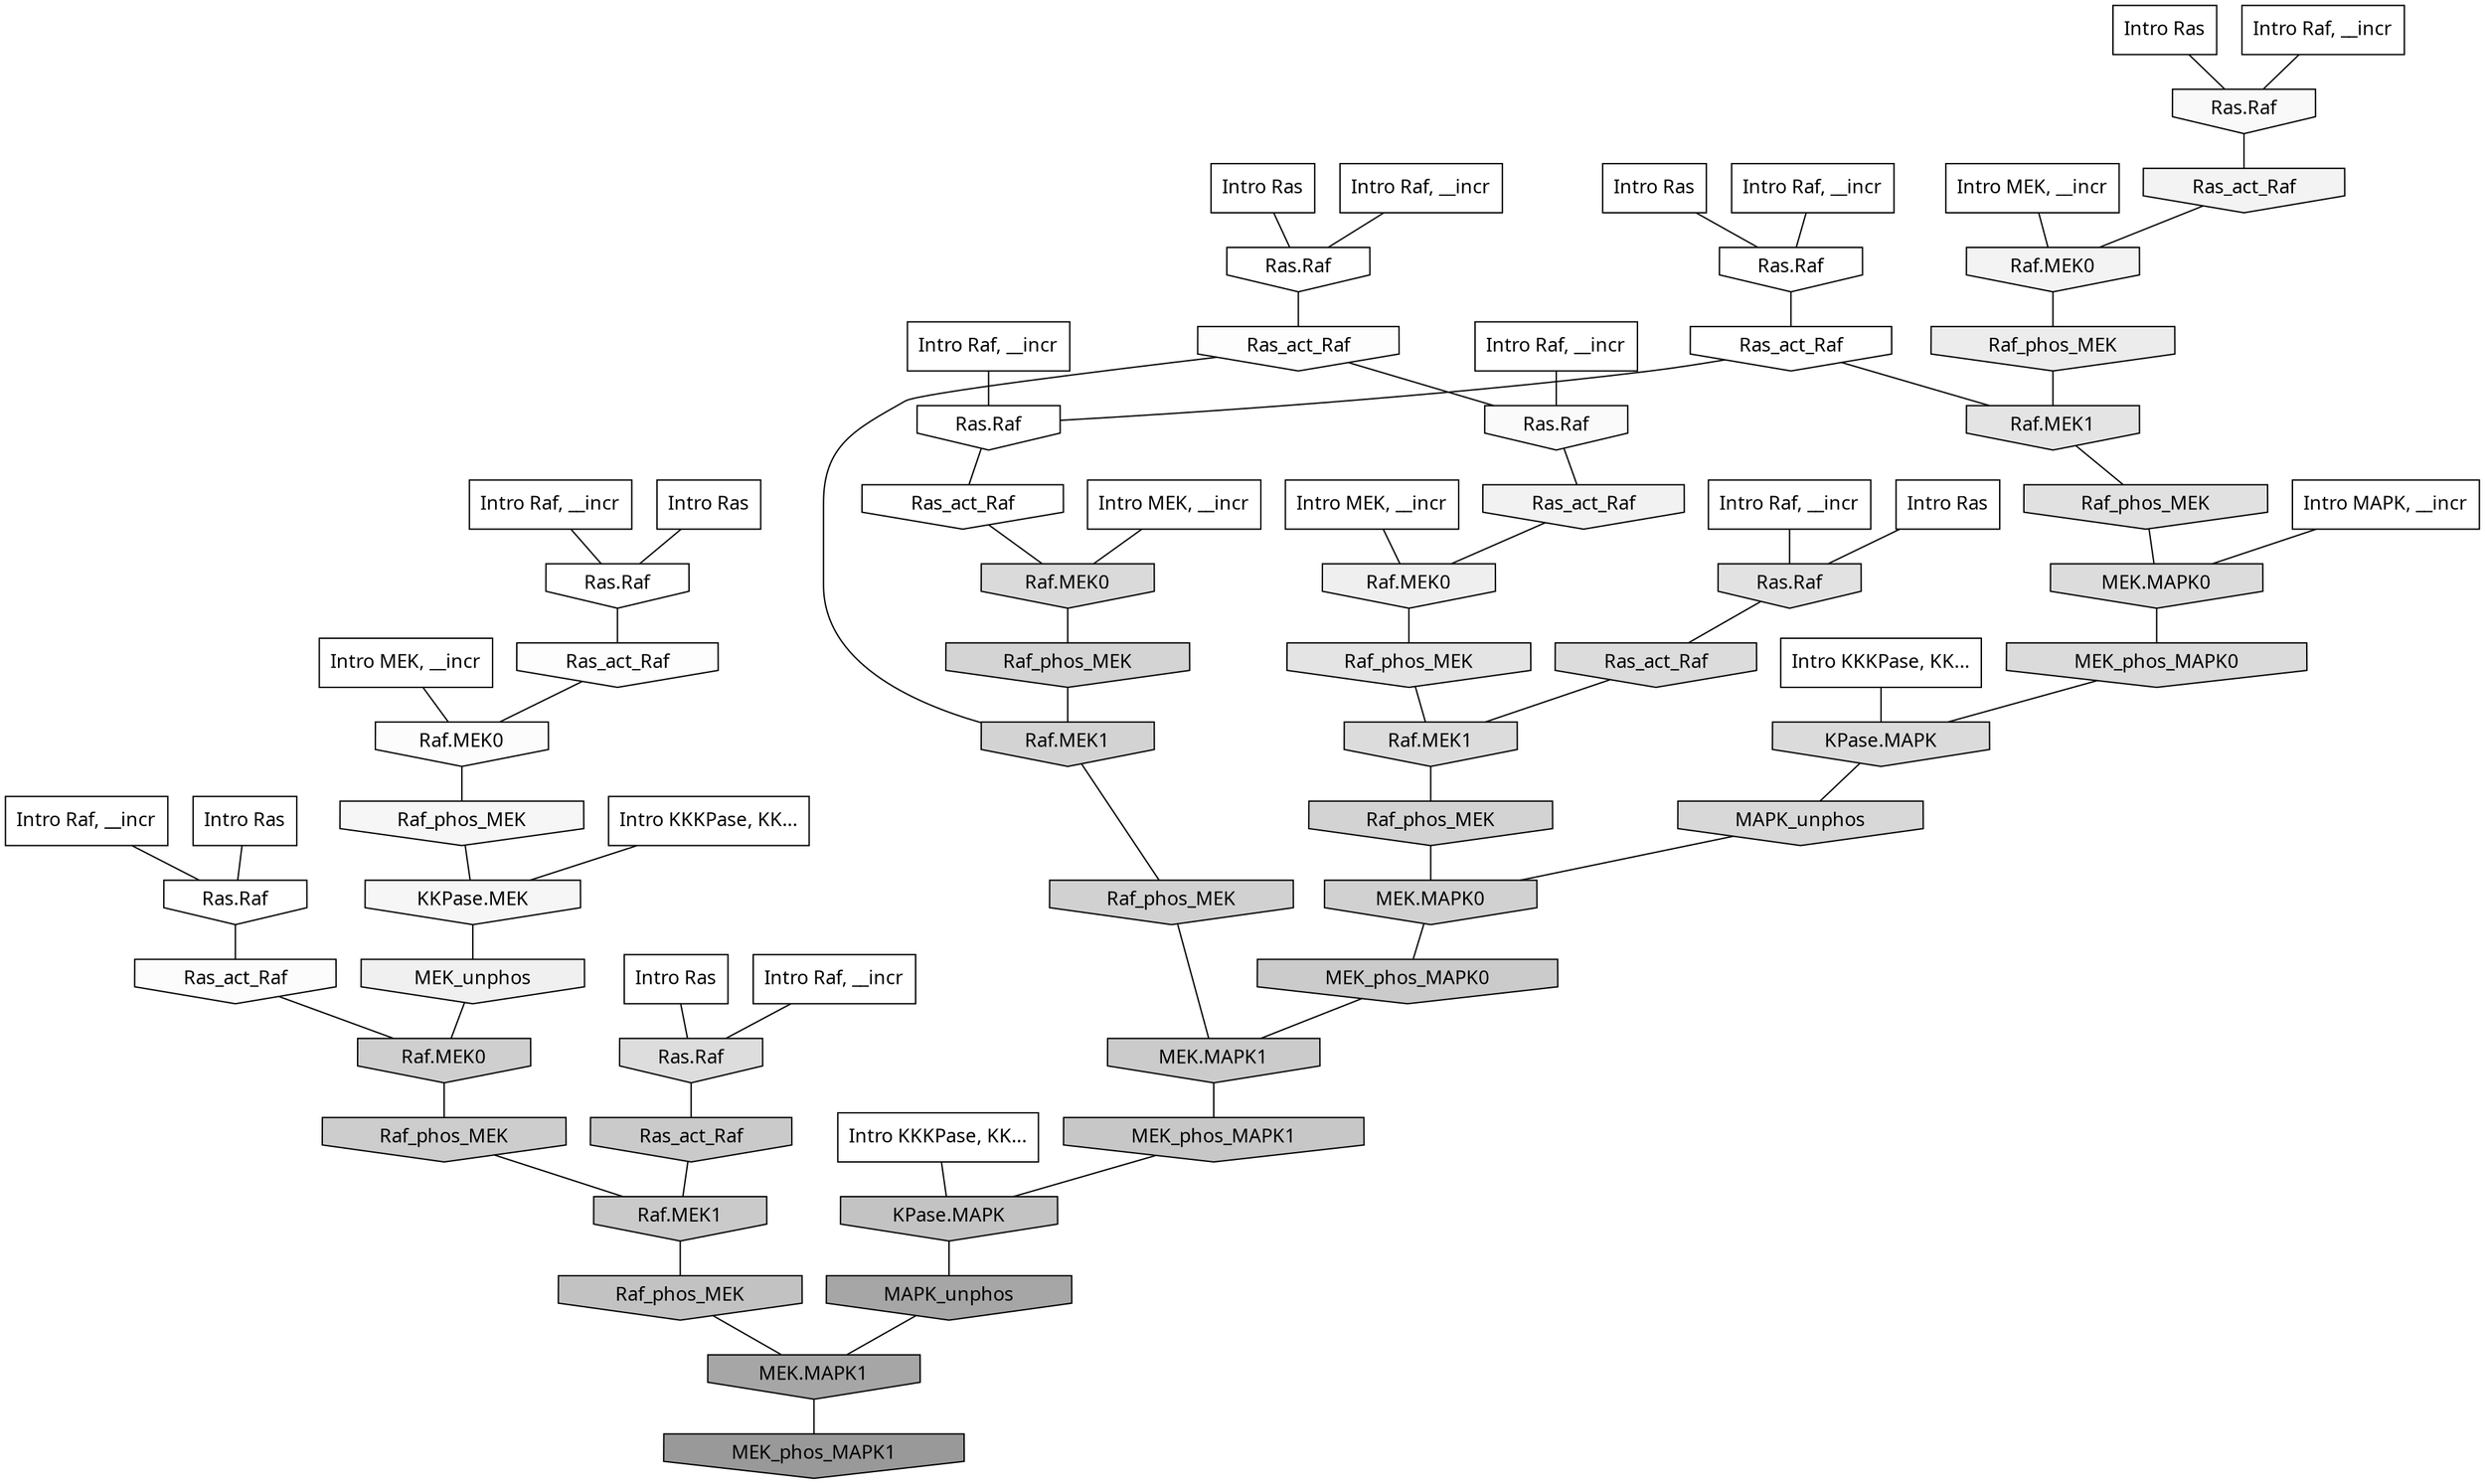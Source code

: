 digraph G{
  rankdir="TB";
  ranksep=0.30;
  node [fontname="CMU Serif"];
  edge [fontname="CMU Serif"];
  
  13 [label="Intro Ras", shape=rectangle, style=filled, fillcolor="0.000 0.000 1.000"]
  
  21 [label="Intro Ras", shape=rectangle, style=filled, fillcolor="0.000 0.000 1.000"]
  
  32 [label="Intro Ras", shape=rectangle, style=filled, fillcolor="0.000 0.000 1.000"]
  
  41 [label="Intro Ras", shape=rectangle, style=filled, fillcolor="0.000 0.000 1.000"]
  
  48 [label="Intro Ras", shape=rectangle, style=filled, fillcolor="0.000 0.000 1.000"]
  
  64 [label="Intro Ras", shape=rectangle, style=filled, fillcolor="0.000 0.000 1.000"]
  
  84 [label="Intro Ras", shape=rectangle, style=filled, fillcolor="0.000 0.000 1.000"]
  
  298 [label="Intro Raf, __incr", shape=rectangle, style=filled, fillcolor="0.000 0.000 1.000"]
  
  360 [label="Intro Raf, __incr", shape=rectangle, style=filled, fillcolor="0.000 0.000 1.000"]
  
  650 [label="Intro Raf, __incr", shape=rectangle, style=filled, fillcolor="0.000 0.000 1.000"]
  
  672 [label="Intro Raf, __incr", shape=rectangle, style=filled, fillcolor="0.000 0.000 1.000"]
  
  824 [label="Intro Raf, __incr", shape=rectangle, style=filled, fillcolor="0.000 0.000 1.000"]
  
  838 [label="Intro Raf, __incr", shape=rectangle, style=filled, fillcolor="0.000 0.000 1.000"]
  
  853 [label="Intro Raf, __incr", shape=rectangle, style=filled, fillcolor="0.000 0.000 1.000"]
  
  1018 [label="Intro Raf, __incr", shape=rectangle, style=filled, fillcolor="0.000 0.000 1.000"]
  
  1049 [label="Intro Raf, __incr", shape=rectangle, style=filled, fillcolor="0.000 0.000 1.000"]
  
  1381 [label="Intro MEK, __incr", shape=rectangle, style=filled, fillcolor="0.000 0.000 1.000"]
  
  1598 [label="Intro MEK, __incr", shape=rectangle, style=filled, fillcolor="0.000 0.000 1.000"]
  
  1629 [label="Intro MEK, __incr", shape=rectangle, style=filled, fillcolor="0.000 0.000 1.000"]
  
  1937 [label="Intro MEK, __incr", shape=rectangle, style=filled, fillcolor="0.000 0.000 1.000"]
  
  2360 [label="Intro MAPK, __incr", shape=rectangle, style=filled, fillcolor="0.000 0.000 1.000"]
  
  3139 [label="Intro KKKPase, KK...", shape=rectangle, style=filled, fillcolor="0.000 0.000 1.000"]
  
  3162 [label="Intro KKKPase, KK...", shape=rectangle, style=filled, fillcolor="0.000 0.000 1.000"]
  
  3187 [label="Intro KKKPase, KK...", shape=rectangle, style=filled, fillcolor="0.000 0.000 1.000"]
  
  3259 [label="Ras.Raf", shape=invhouse, style=filled, fillcolor="0.000 0.000 1.000"]
  
  3285 [label="Ras.Raf", shape=invhouse, style=filled, fillcolor="0.000 0.000 1.000"]
  
  3295 [label="Ras.Raf", shape=invhouse, style=filled, fillcolor="0.000 0.000 1.000"]
  
  3299 [label="Ras_act_Raf", shape=invhouse, style=filled, fillcolor="0.000 0.000 1.000"]
  
  3301 [label="Ras.Raf", shape=invhouse, style=filled, fillcolor="0.000 0.000 1.000"]
  
  3334 [label="Ras.Raf", shape=invhouse, style=filled, fillcolor="0.000 0.000 0.998"]
  
  3336 [label="Ras_act_Raf", shape=invhouse, style=filled, fillcolor="0.000 0.000 0.998"]
  
  3392 [label="Ras_act_Raf", shape=invhouse, style=filled, fillcolor="0.000 0.000 0.992"]
  
  3396 [label="Ras_act_Raf", shape=invhouse, style=filled, fillcolor="0.000 0.000 0.992"]
  
  3458 [label="Raf.MEK0", shape=invhouse, style=filled, fillcolor="0.000 0.000 0.985"]
  
  3468 [label="Ras_act_Raf", shape=invhouse, style=filled, fillcolor="0.000 0.000 0.985"]
  
  3521 [label="Ras.Raf", shape=invhouse, style=filled, fillcolor="0.000 0.000 0.979"]
  
  3571 [label="Ras.Raf", shape=invhouse, style=filled, fillcolor="0.000 0.000 0.976"]
  
  3771 [label="Raf_phos_MEK", shape=invhouse, style=filled, fillcolor="0.000 0.000 0.963"]
  
  3791 [label="KKPase.MEK", shape=invhouse, style=filled, fillcolor="0.000 0.000 0.963"]
  
  4028 [label="Ras_act_Raf", shape=invhouse, style=filled, fillcolor="0.000 0.000 0.953"]
  
  4030 [label="Raf.MEK0", shape=invhouse, style=filled, fillcolor="0.000 0.000 0.953"]
  
  4140 [label="Ras_act_Raf", shape=invhouse, style=filled, fillcolor="0.000 0.000 0.949"]
  
  4298 [label="MEK_unphos", shape=invhouse, style=filled, fillcolor="0.000 0.000 0.941"]
  
  4488 [label="Raf.MEK0", shape=invhouse, style=filled, fillcolor="0.000 0.000 0.934"]
  
  4802 [label="Raf_phos_MEK", shape=invhouse, style=filled, fillcolor="0.000 0.000 0.922"]
  
  5622 [label="Raf.MEK1", shape=invhouse, style=filled, fillcolor="0.000 0.000 0.891"]
  
  5627 [label="Raf_phos_MEK", shape=invhouse, style=filled, fillcolor="0.000 0.000 0.891"]
  
  5898 [label="Ras.Raf", shape=invhouse, style=filled, fillcolor="0.000 0.000 0.883"]
  
  5961 [label="Raf_phos_MEK", shape=invhouse, style=filled, fillcolor="0.000 0.000 0.881"]
  
  6479 [label="Ras.Raf", shape=invhouse, style=filled, fillcolor="0.000 0.000 0.866"]
  
  6702 [label="MEK.MAPK0", shape=invhouse, style=filled, fillcolor="0.000 0.000 0.860"]
  
  6729 [label="Ras_act_Raf", shape=invhouse, style=filled, fillcolor="0.000 0.000 0.860"]
  
  6736 [label="Raf.MEK1", shape=invhouse, style=filled, fillcolor="0.000 0.000 0.860"]
  
  6787 [label="MEK_phos_MAPK0", shape=invhouse, style=filled, fillcolor="0.000 0.000 0.858"]
  
  6792 [label="KPase.MAPK", shape=invhouse, style=filled, fillcolor="0.000 0.000 0.858"]
  
  7007 [label="Raf.MEK0", shape=invhouse, style=filled, fillcolor="0.000 0.000 0.854"]
  
  7379 [label="MAPK_unphos", shape=invhouse, style=filled, fillcolor="0.000 0.000 0.846"]
  
  8151 [label="Raf_phos_MEK", shape=invhouse, style=filled, fillcolor="0.000 0.000 0.832"]
  
  8350 [label="Raf.MEK1", shape=invhouse, style=filled, fillcolor="0.000 0.000 0.828"]
  
  8393 [label="Raf_phos_MEK", shape=invhouse, style=filled, fillcolor="0.000 0.000 0.827"]
  
  8898 [label="Raf_phos_MEK", shape=invhouse, style=filled, fillcolor="0.000 0.000 0.818"]
  
  8952 [label="MEK.MAPK0", shape=invhouse, style=filled, fillcolor="0.000 0.000 0.817"]
  
  9335 [label="Raf.MEK0", shape=invhouse, style=filled, fillcolor="0.000 0.000 0.811"]
  
  9872 [label="Raf_phos_MEK", shape=invhouse, style=filled, fillcolor="0.000 0.000 0.804"]
  
  10505 [label="MEK_phos_MAPK0", shape=invhouse, style=filled, fillcolor="0.000 0.000 0.796"]
  
  10623 [label="MEK.MAPK1", shape=invhouse, style=filled, fillcolor="0.000 0.000 0.794"]
  
  10934 [label="Ras_act_Raf", shape=invhouse, style=filled, fillcolor="0.000 0.000 0.790"]
  
  10938 [label="Raf.MEK1", shape=invhouse, style=filled, fillcolor="0.000 0.000 0.790"]
  
  11823 [label="MEK_phos_MAPK1", shape=invhouse, style=filled, fillcolor="0.000 0.000 0.780"]
  
  13471 [label="KPase.MAPK", shape=invhouse, style=filled, fillcolor="0.000 0.000 0.763"]
  
  13747 [label="Raf_phos_MEK", shape=invhouse, style=filled, fillcolor="0.000 0.000 0.761"]
  
  19835 [label="MAPK_unphos", shape=invhouse, style=filled, fillcolor="0.000 0.000 0.650"]
  
  19836 [label="MEK.MAPK1", shape=invhouse, style=filled, fillcolor="0.000 0.000 0.650"]
  
  21192 [label="MEK_phos_MAPK1", shape=invhouse, style=filled, fillcolor="0.000 0.000 0.600"]
  
  
  19836 -> 21192 [dir=none, color="0.000 0.000 0.000"] 
  19835 -> 19836 [dir=none, color="0.000 0.000 0.000"] 
  13747 -> 19836 [dir=none, color="0.000 0.000 0.000"] 
  13471 -> 19835 [dir=none, color="0.000 0.000 0.000"] 
  11823 -> 13471 [dir=none, color="0.000 0.000 0.000"] 
  10938 -> 13747 [dir=none, color="0.000 0.000 0.000"] 
  10934 -> 10938 [dir=none, color="0.000 0.000 0.000"] 
  10623 -> 11823 [dir=none, color="0.000 0.000 0.000"] 
  10505 -> 10623 [dir=none, color="0.000 0.000 0.000"] 
  9872 -> 10938 [dir=none, color="0.000 0.000 0.000"] 
  9335 -> 9872 [dir=none, color="0.000 0.000 0.000"] 
  8952 -> 10505 [dir=none, color="0.000 0.000 0.000"] 
  8898 -> 10623 [dir=none, color="0.000 0.000 0.000"] 
  8393 -> 8952 [dir=none, color="0.000 0.000 0.000"] 
  8350 -> 8898 [dir=none, color="0.000 0.000 0.000"] 
  8151 -> 8350 [dir=none, color="0.000 0.000 0.000"] 
  7379 -> 8952 [dir=none, color="0.000 0.000 0.000"] 
  7007 -> 8151 [dir=none, color="0.000 0.000 0.000"] 
  6792 -> 7379 [dir=none, color="0.000 0.000 0.000"] 
  6787 -> 6792 [dir=none, color="0.000 0.000 0.000"] 
  6736 -> 8393 [dir=none, color="0.000 0.000 0.000"] 
  6729 -> 6736 [dir=none, color="0.000 0.000 0.000"] 
  6702 -> 6787 [dir=none, color="0.000 0.000 0.000"] 
  6479 -> 10934 [dir=none, color="0.000 0.000 0.000"] 
  5961 -> 6702 [dir=none, color="0.000 0.000 0.000"] 
  5898 -> 6729 [dir=none, color="0.000 0.000 0.000"] 
  5627 -> 6736 [dir=none, color="0.000 0.000 0.000"] 
  5622 -> 5961 [dir=none, color="0.000 0.000 0.000"] 
  4802 -> 5622 [dir=none, color="0.000 0.000 0.000"] 
  4488 -> 5627 [dir=none, color="0.000 0.000 0.000"] 
  4298 -> 9335 [dir=none, color="0.000 0.000 0.000"] 
  4140 -> 4488 [dir=none, color="0.000 0.000 0.000"] 
  4030 -> 4802 [dir=none, color="0.000 0.000 0.000"] 
  4028 -> 4030 [dir=none, color="0.000 0.000 0.000"] 
  3791 -> 4298 [dir=none, color="0.000 0.000 0.000"] 
  3771 -> 3791 [dir=none, color="0.000 0.000 0.000"] 
  3571 -> 4028 [dir=none, color="0.000 0.000 0.000"] 
  3521 -> 4140 [dir=none, color="0.000 0.000 0.000"] 
  3468 -> 9335 [dir=none, color="0.000 0.000 0.000"] 
  3458 -> 3771 [dir=none, color="0.000 0.000 0.000"] 
  3396 -> 3521 [dir=none, color="0.000 0.000 0.000"] 
  3396 -> 8350 [dir=none, color="0.000 0.000 0.000"] 
  3392 -> 3458 [dir=none, color="0.000 0.000 0.000"] 
  3336 -> 7007 [dir=none, color="0.000 0.000 0.000"] 
  3334 -> 3468 [dir=none, color="0.000 0.000 0.000"] 
  3301 -> 3336 [dir=none, color="0.000 0.000 0.000"] 
  3299 -> 3301 [dir=none, color="0.000 0.000 0.000"] 
  3299 -> 5622 [dir=none, color="0.000 0.000 0.000"] 
  3295 -> 3392 [dir=none, color="0.000 0.000 0.000"] 
  3285 -> 3396 [dir=none, color="0.000 0.000 0.000"] 
  3259 -> 3299 [dir=none, color="0.000 0.000 0.000"] 
  3187 -> 6792 [dir=none, color="0.000 0.000 0.000"] 
  3162 -> 13471 [dir=none, color="0.000 0.000 0.000"] 
  3139 -> 3791 [dir=none, color="0.000 0.000 0.000"] 
  2360 -> 6702 [dir=none, color="0.000 0.000 0.000"] 
  1937 -> 7007 [dir=none, color="0.000 0.000 0.000"] 
  1629 -> 3458 [dir=none, color="0.000 0.000 0.000"] 
  1598 -> 4030 [dir=none, color="0.000 0.000 0.000"] 
  1381 -> 4488 [dir=none, color="0.000 0.000 0.000"] 
  1049 -> 3295 [dir=none, color="0.000 0.000 0.000"] 
  1018 -> 3259 [dir=none, color="0.000 0.000 0.000"] 
  853 -> 3521 [dir=none, color="0.000 0.000 0.000"] 
  838 -> 3571 [dir=none, color="0.000 0.000 0.000"] 
  824 -> 3301 [dir=none, color="0.000 0.000 0.000"] 
  672 -> 6479 [dir=none, color="0.000 0.000 0.000"] 
  650 -> 5898 [dir=none, color="0.000 0.000 0.000"] 
  360 -> 3285 [dir=none, color="0.000 0.000 0.000"] 
  298 -> 3334 [dir=none, color="0.000 0.000 0.000"] 
  84 -> 6479 [dir=none, color="0.000 0.000 0.000"] 
  64 -> 3571 [dir=none, color="0.000 0.000 0.000"] 
  48 -> 5898 [dir=none, color="0.000 0.000 0.000"] 
  41 -> 3259 [dir=none, color="0.000 0.000 0.000"] 
  32 -> 3285 [dir=none, color="0.000 0.000 0.000"] 
  21 -> 3295 [dir=none, color="0.000 0.000 0.000"] 
  13 -> 3334 [dir=none, color="0.000 0.000 0.000"] 
  
  }
